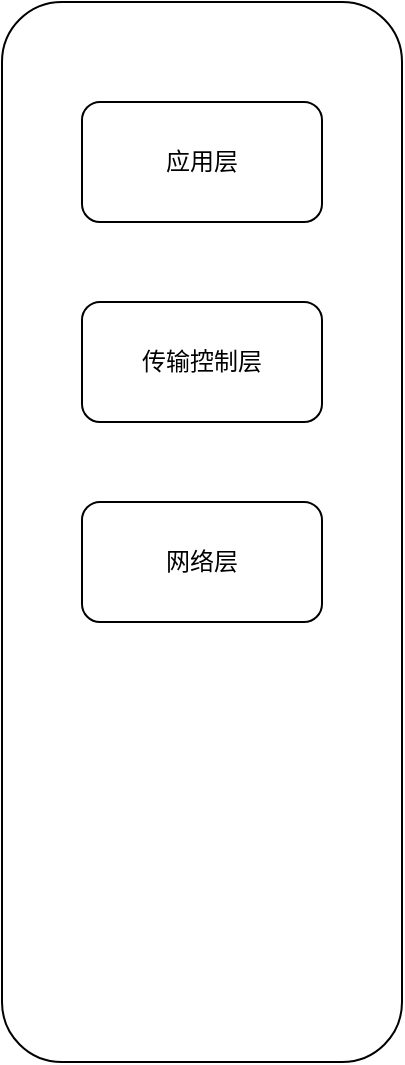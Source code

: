 <mxfile version="14.0.1" type="github">
  <diagram id="SabE69O_kY0EV51uKS09" name="Page-1">
    <mxGraphModel dx="786" dy="771" grid="1" gridSize="10" guides="1" tooltips="1" connect="1" arrows="1" fold="1" page="1" pageScale="1" pageWidth="827" pageHeight="1169" math="0" shadow="0">
      <root>
        <mxCell id="0" />
        <mxCell id="1" parent="0" />
        <mxCell id="2JaW36wv6rv7Cq3j7xDv-1" value="" style="rounded=1;whiteSpace=wrap;html=1;" vertex="1" parent="1">
          <mxGeometry x="60" y="90" width="200" height="530" as="geometry" />
        </mxCell>
        <mxCell id="2JaW36wv6rv7Cq3j7xDv-2" value="应用层" style="rounded=1;whiteSpace=wrap;html=1;" vertex="1" parent="1">
          <mxGeometry x="100" y="140" width="120" height="60" as="geometry" />
        </mxCell>
        <mxCell id="2JaW36wv6rv7Cq3j7xDv-3" value="传输控制层" style="rounded=1;whiteSpace=wrap;html=1;" vertex="1" parent="1">
          <mxGeometry x="100" y="240" width="120" height="60" as="geometry" />
        </mxCell>
        <mxCell id="2JaW36wv6rv7Cq3j7xDv-4" value="网络层" style="rounded=1;whiteSpace=wrap;html=1;" vertex="1" parent="1">
          <mxGeometry x="100" y="340" width="120" height="60" as="geometry" />
        </mxCell>
      </root>
    </mxGraphModel>
  </diagram>
</mxfile>
